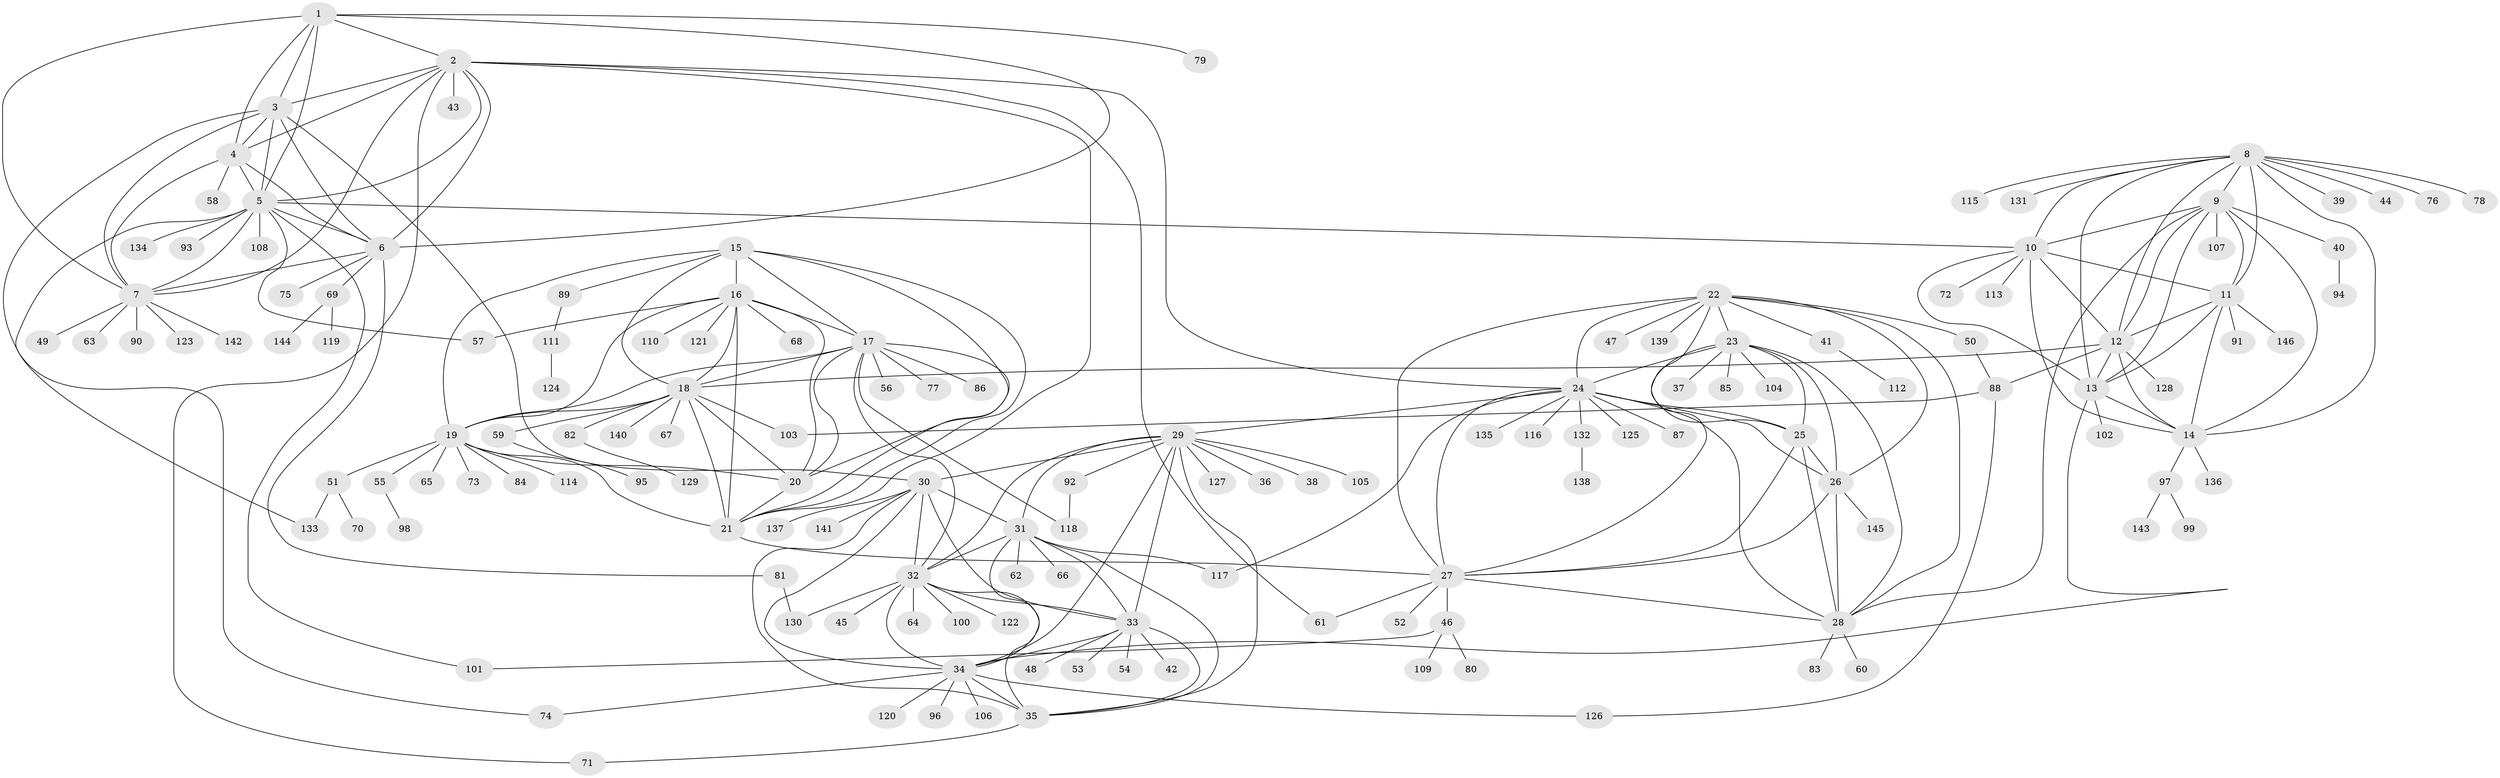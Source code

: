 // coarse degree distribution, {6: 0.09090909090909091, 9: 0.022727272727272728, 8: 0.11363636363636363, 10: 0.022727272727272728, 2: 0.25, 4: 0.045454545454545456, 7: 0.045454545454545456, 5: 0.022727272727272728, 3: 0.045454545454545456, 12: 0.022727272727272728, 1: 0.3181818181818182}
// Generated by graph-tools (version 1.1) at 2025/52/03/04/25 22:52:43]
// undirected, 146 vertices, 238 edges
graph export_dot {
  node [color=gray90,style=filled];
  1;
  2;
  3;
  4;
  5;
  6;
  7;
  8;
  9;
  10;
  11;
  12;
  13;
  14;
  15;
  16;
  17;
  18;
  19;
  20;
  21;
  22;
  23;
  24;
  25;
  26;
  27;
  28;
  29;
  30;
  31;
  32;
  33;
  34;
  35;
  36;
  37;
  38;
  39;
  40;
  41;
  42;
  43;
  44;
  45;
  46;
  47;
  48;
  49;
  50;
  51;
  52;
  53;
  54;
  55;
  56;
  57;
  58;
  59;
  60;
  61;
  62;
  63;
  64;
  65;
  66;
  67;
  68;
  69;
  70;
  71;
  72;
  73;
  74;
  75;
  76;
  77;
  78;
  79;
  80;
  81;
  82;
  83;
  84;
  85;
  86;
  87;
  88;
  89;
  90;
  91;
  92;
  93;
  94;
  95;
  96;
  97;
  98;
  99;
  100;
  101;
  102;
  103;
  104;
  105;
  106;
  107;
  108;
  109;
  110;
  111;
  112;
  113;
  114;
  115;
  116;
  117;
  118;
  119;
  120;
  121;
  122;
  123;
  124;
  125;
  126;
  127;
  128;
  129;
  130;
  131;
  132;
  133;
  134;
  135;
  136;
  137;
  138;
  139;
  140;
  141;
  142;
  143;
  144;
  145;
  146;
  1 -- 2;
  1 -- 3;
  1 -- 4;
  1 -- 5;
  1 -- 6;
  1 -- 7;
  1 -- 79;
  2 -- 3;
  2 -- 4;
  2 -- 5;
  2 -- 6;
  2 -- 7;
  2 -- 21;
  2 -- 24;
  2 -- 43;
  2 -- 61;
  2 -- 71;
  3 -- 4;
  3 -- 5;
  3 -- 6;
  3 -- 7;
  3 -- 30;
  3 -- 133;
  4 -- 5;
  4 -- 6;
  4 -- 7;
  4 -- 58;
  5 -- 6;
  5 -- 7;
  5 -- 10;
  5 -- 57;
  5 -- 74;
  5 -- 93;
  5 -- 101;
  5 -- 108;
  5 -- 134;
  6 -- 7;
  6 -- 69;
  6 -- 75;
  6 -- 81;
  7 -- 49;
  7 -- 63;
  7 -- 90;
  7 -- 123;
  7 -- 142;
  8 -- 9;
  8 -- 10;
  8 -- 11;
  8 -- 12;
  8 -- 13;
  8 -- 14;
  8 -- 39;
  8 -- 44;
  8 -- 76;
  8 -- 78;
  8 -- 115;
  8 -- 131;
  9 -- 10;
  9 -- 11;
  9 -- 12;
  9 -- 13;
  9 -- 14;
  9 -- 28;
  9 -- 40;
  9 -- 107;
  10 -- 11;
  10 -- 12;
  10 -- 13;
  10 -- 14;
  10 -- 72;
  10 -- 113;
  11 -- 12;
  11 -- 13;
  11 -- 14;
  11 -- 91;
  11 -- 146;
  12 -- 13;
  12 -- 14;
  12 -- 18;
  12 -- 88;
  12 -- 128;
  13 -- 14;
  13 -- 34;
  13 -- 102;
  14 -- 97;
  14 -- 136;
  15 -- 16;
  15 -- 17;
  15 -- 18;
  15 -- 19;
  15 -- 20;
  15 -- 21;
  15 -- 89;
  16 -- 17;
  16 -- 18;
  16 -- 19;
  16 -- 20;
  16 -- 21;
  16 -- 57;
  16 -- 68;
  16 -- 110;
  16 -- 121;
  17 -- 18;
  17 -- 19;
  17 -- 20;
  17 -- 21;
  17 -- 32;
  17 -- 56;
  17 -- 77;
  17 -- 86;
  17 -- 118;
  18 -- 19;
  18 -- 20;
  18 -- 21;
  18 -- 59;
  18 -- 67;
  18 -- 82;
  18 -- 103;
  18 -- 140;
  19 -- 20;
  19 -- 21;
  19 -- 51;
  19 -- 55;
  19 -- 65;
  19 -- 73;
  19 -- 84;
  19 -- 114;
  20 -- 21;
  21 -- 27;
  22 -- 23;
  22 -- 24;
  22 -- 25;
  22 -- 26;
  22 -- 27;
  22 -- 28;
  22 -- 41;
  22 -- 47;
  22 -- 50;
  22 -- 139;
  23 -- 24;
  23 -- 25;
  23 -- 26;
  23 -- 27;
  23 -- 28;
  23 -- 37;
  23 -- 85;
  23 -- 104;
  24 -- 25;
  24 -- 26;
  24 -- 27;
  24 -- 28;
  24 -- 29;
  24 -- 87;
  24 -- 116;
  24 -- 117;
  24 -- 125;
  24 -- 132;
  24 -- 135;
  25 -- 26;
  25 -- 27;
  25 -- 28;
  26 -- 27;
  26 -- 28;
  26 -- 145;
  27 -- 28;
  27 -- 46;
  27 -- 52;
  27 -- 61;
  28 -- 60;
  28 -- 83;
  29 -- 30;
  29 -- 31;
  29 -- 32;
  29 -- 33;
  29 -- 34;
  29 -- 35;
  29 -- 36;
  29 -- 38;
  29 -- 92;
  29 -- 105;
  29 -- 127;
  30 -- 31;
  30 -- 32;
  30 -- 33;
  30 -- 34;
  30 -- 35;
  30 -- 137;
  30 -- 141;
  31 -- 32;
  31 -- 33;
  31 -- 34;
  31 -- 35;
  31 -- 62;
  31 -- 66;
  31 -- 117;
  32 -- 33;
  32 -- 34;
  32 -- 35;
  32 -- 45;
  32 -- 64;
  32 -- 100;
  32 -- 122;
  32 -- 130;
  33 -- 34;
  33 -- 35;
  33 -- 42;
  33 -- 48;
  33 -- 53;
  33 -- 54;
  34 -- 35;
  34 -- 74;
  34 -- 96;
  34 -- 106;
  34 -- 120;
  34 -- 126;
  35 -- 71;
  40 -- 94;
  41 -- 112;
  46 -- 80;
  46 -- 101;
  46 -- 109;
  50 -- 88;
  51 -- 70;
  51 -- 133;
  55 -- 98;
  59 -- 95;
  69 -- 119;
  69 -- 144;
  81 -- 130;
  82 -- 129;
  88 -- 103;
  88 -- 126;
  89 -- 111;
  92 -- 118;
  97 -- 99;
  97 -- 143;
  111 -- 124;
  132 -- 138;
}
